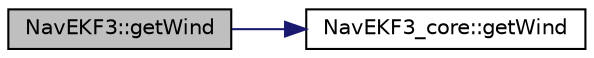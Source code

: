 digraph "NavEKF3::getWind"
{
 // INTERACTIVE_SVG=YES
  edge [fontname="Helvetica",fontsize="10",labelfontname="Helvetica",labelfontsize="10"];
  node [fontname="Helvetica",fontsize="10",shape=record];
  rankdir="LR";
  Node1 [label="NavEKF3::getWind",height=0.2,width=0.4,color="black", fillcolor="grey75", style="filled", fontcolor="black"];
  Node1 -> Node2 [color="midnightblue",fontsize="10",style="solid",fontname="Helvetica"];
  Node2 [label="NavEKF3_core::getWind",height=0.2,width=0.4,color="black", fillcolor="white", style="filled",URL="$classNavEKF3__core.html#ad6529d4d66ebd0a0a79876af13fc672c"];
}
